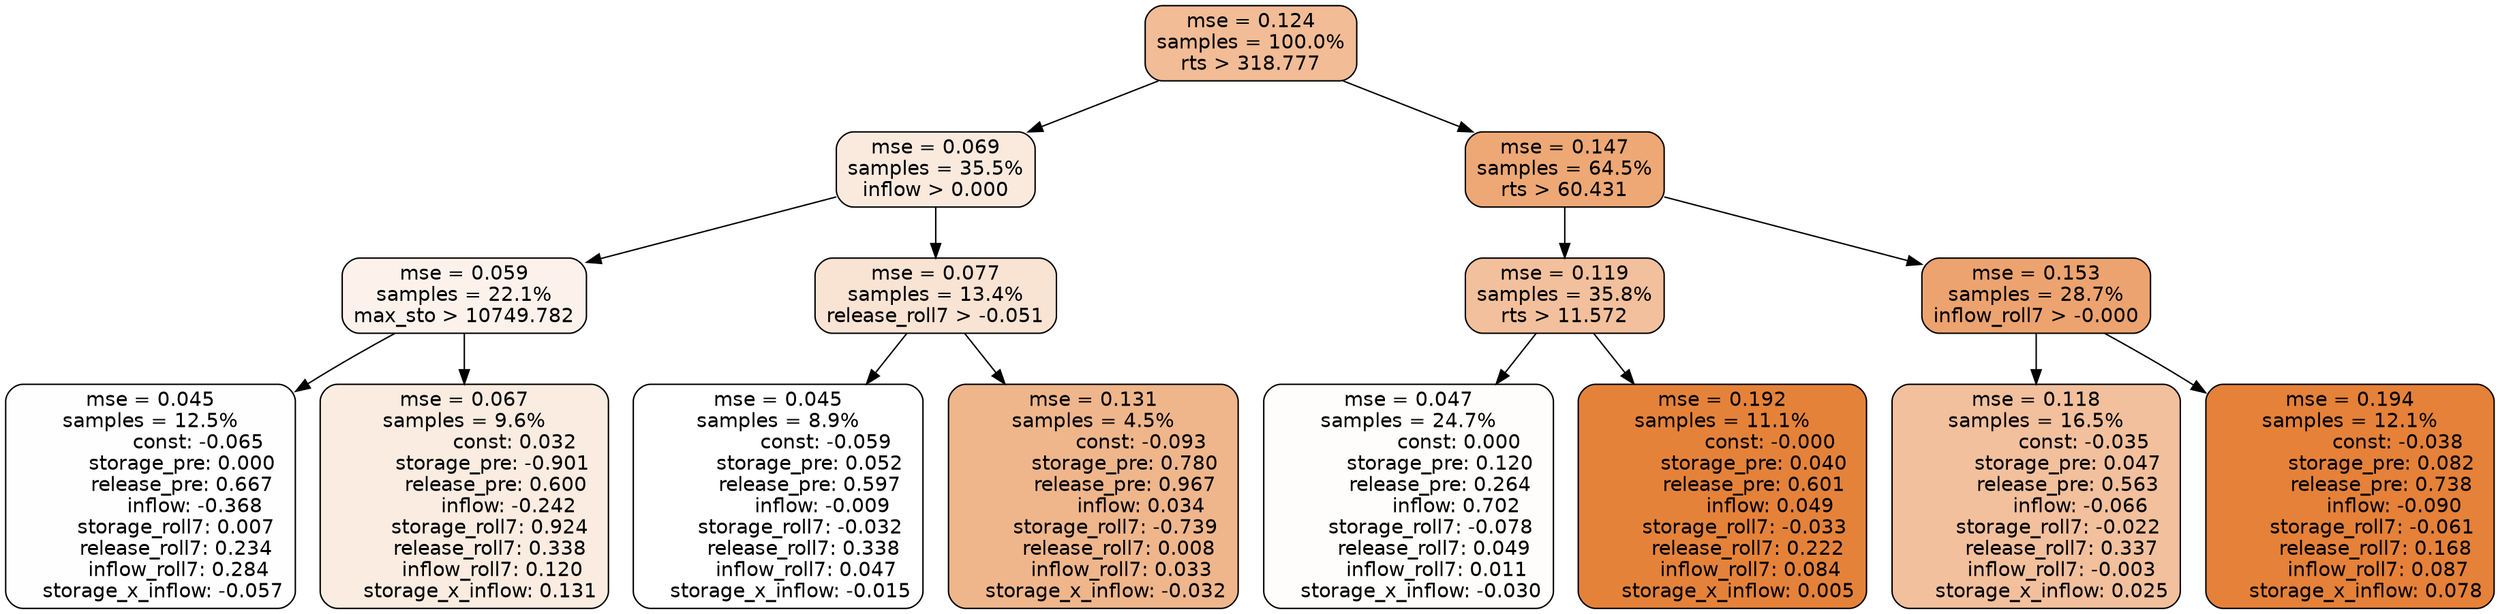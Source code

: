 digraph tree {
node [shape=rectangle, style="filled, rounded", color="black", fontname=helvetica] ;
edge [fontname=helvetica] ;
	"0" [label="mse = 0.124
samples = 100.0%
rts > 318.777", fillcolor="#f1bc96"]
	"8" [label="mse = 0.069
samples = 35.5%
inflow > 0.000", fillcolor="#faeade"]
	"1" [label="mse = 0.147
samples = 64.5%
rts > 60.431", fillcolor="#eda876"]
	"9" [label="mse = 0.059
samples = 22.1%
max_sto > 10749.782", fillcolor="#fcf2eb"]
	"12" [label="mse = 0.077
samples = 13.4%
release_roll7 > -0.051", fillcolor="#f9e3d3"]
	"2" [label="mse = 0.119
samples = 35.8%
rts > 11.572", fillcolor="#f2c09c"]
	"5" [label="mse = 0.153
samples = 28.7%
inflow_roll7 > -0.000", fillcolor="#eca36f"]
	"10" [label="mse = 0.045
samples = 12.5%
               const: -0.065
          storage_pre: 0.000
          release_pre: 0.667
              inflow: -0.368
        storage_roll7: 0.007
        release_roll7: 0.234
         inflow_roll7: 0.284
    storage_x_inflow: -0.057", fillcolor="#fefefe"]
	"11" [label="mse = 0.067
samples = 9.6%
                const: 0.032
         storage_pre: -0.901
          release_pre: 0.600
              inflow: -0.242
        storage_roll7: 0.924
        release_roll7: 0.338
         inflow_roll7: 0.120
     storage_x_inflow: 0.131", fillcolor="#fbece1"]
	"13" [label="mse = 0.045
samples = 8.9%
               const: -0.059
          storage_pre: 0.052
          release_pre: 0.597
              inflow: -0.009
       storage_roll7: -0.032
        release_roll7: 0.338
         inflow_roll7: 0.047
    storage_x_inflow: -0.015", fillcolor="#ffffff"]
	"14" [label="mse = 0.131
samples = 4.5%
               const: -0.093
          storage_pre: 0.780
          release_pre: 0.967
               inflow: 0.034
       storage_roll7: -0.739
        release_roll7: 0.008
         inflow_roll7: 0.033
    storage_x_inflow: -0.032", fillcolor="#efb68c"]
	"3" [label="mse = 0.047
samples = 24.7%
                const: 0.000
          storage_pre: 0.120
          release_pre: 0.264
               inflow: 0.702
       storage_roll7: -0.078
        release_roll7: 0.049
         inflow_roll7: 0.011
    storage_x_inflow: -0.030", fillcolor="#fefdfc"]
	"4" [label="mse = 0.192
samples = 11.1%
               const: -0.000
          storage_pre: 0.040
          release_pre: 0.601
               inflow: 0.049
       storage_roll7: -0.033
        release_roll7: 0.222
         inflow_roll7: 0.084
     storage_x_inflow: 0.005", fillcolor="#e5823a"]
	"6" [label="mse = 0.118
samples = 16.5%
               const: -0.035
          storage_pre: 0.047
          release_pre: 0.563
              inflow: -0.066
       storage_roll7: -0.022
        release_roll7: 0.337
        inflow_roll7: -0.003
     storage_x_inflow: 0.025", fillcolor="#f2c09d"]
	"7" [label="mse = 0.194
samples = 12.1%
               const: -0.038
          storage_pre: 0.082
          release_pre: 0.738
              inflow: -0.090
       storage_roll7: -0.061
        release_roll7: 0.168
         inflow_roll7: 0.087
     storage_x_inflow: 0.078", fillcolor="#e58139"]

	"0" -> "1"
	"0" -> "8"
	"8" -> "9"
	"8" -> "12"
	"1" -> "2"
	"1" -> "5"
	"9" -> "10"
	"9" -> "11"
	"12" -> "13"
	"12" -> "14"
	"2" -> "3"
	"2" -> "4"
	"5" -> "6"
	"5" -> "7"
}